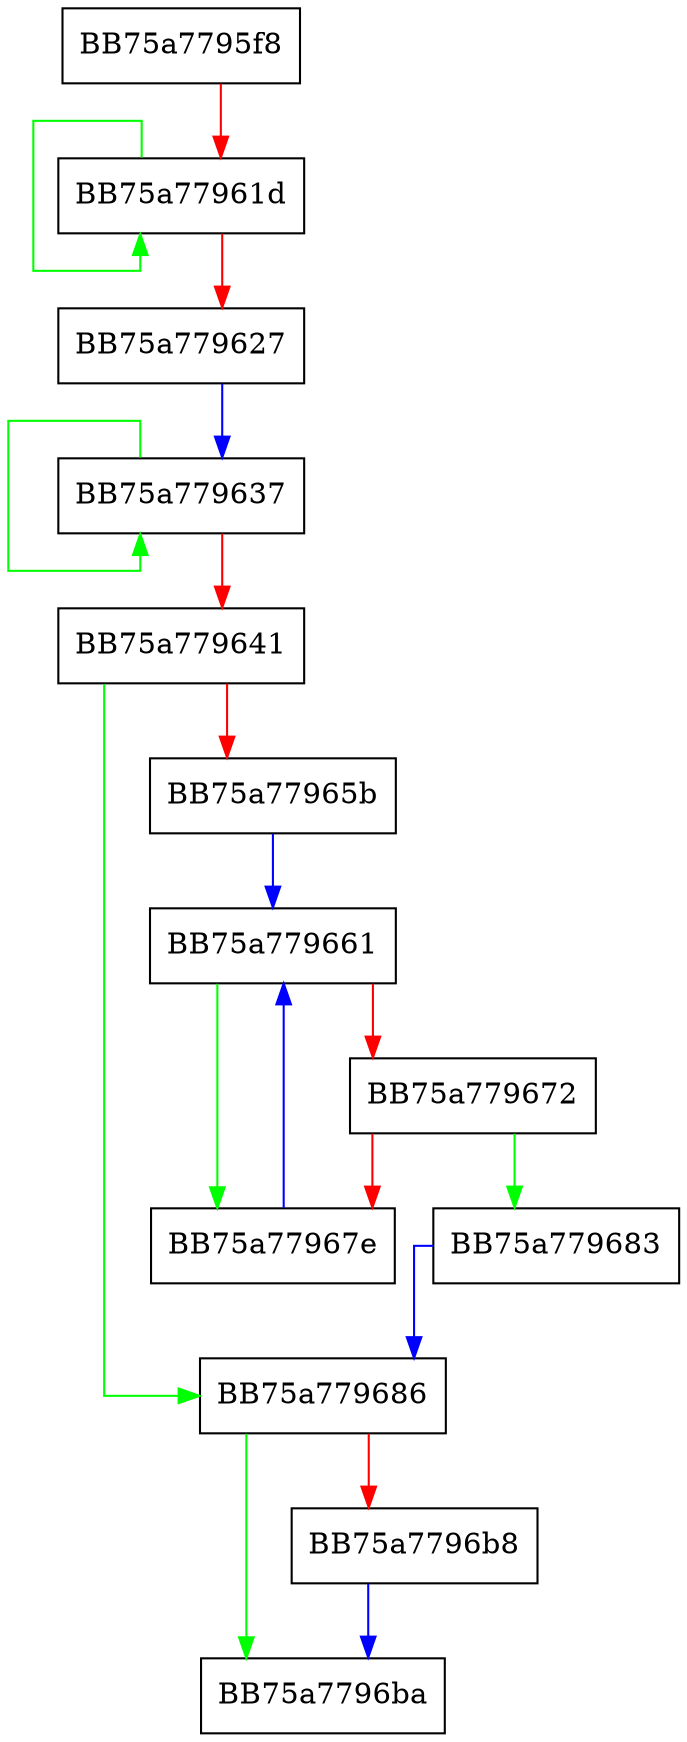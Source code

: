 digraph GetLcidFromLangCountry {
  node [shape="box"];
  graph [splines=ortho];
  BB75a7795f8 -> BB75a77961d [color="red"];
  BB75a77961d -> BB75a77961d [color="green"];
  BB75a77961d -> BB75a779627 [color="red"];
  BB75a779627 -> BB75a779637 [color="blue"];
  BB75a779637 -> BB75a779637 [color="green"];
  BB75a779637 -> BB75a779641 [color="red"];
  BB75a779641 -> BB75a779686 [color="green"];
  BB75a779641 -> BB75a77965b [color="red"];
  BB75a77965b -> BB75a779661 [color="blue"];
  BB75a779661 -> BB75a77967e [color="green"];
  BB75a779661 -> BB75a779672 [color="red"];
  BB75a779672 -> BB75a779683 [color="green"];
  BB75a779672 -> BB75a77967e [color="red"];
  BB75a77967e -> BB75a779661 [color="blue"];
  BB75a779683 -> BB75a779686 [color="blue"];
  BB75a779686 -> BB75a7796ba [color="green"];
  BB75a779686 -> BB75a7796b8 [color="red"];
  BB75a7796b8 -> BB75a7796ba [color="blue"];
}